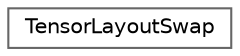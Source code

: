 digraph "类继承关系图"
{
 // LATEX_PDF_SIZE
  bgcolor="transparent";
  edge [fontname=Helvetica,fontsize=10,labelfontname=Helvetica,labelfontsize=10];
  node [fontname=Helvetica,fontsize=10,shape=box,height=0.2,width=0.4];
  rankdir="LR";
  Node0 [id="Node000000",label="TensorLayoutSwap",height=0.2,width=0.4,color="grey40", fillcolor="white", style="filled",URL="$class_tensor_layout_swap.html",tooltip="Swap the layout from col-major to row-major, or row-major to col-major, and invert the order of the d..."];
}
